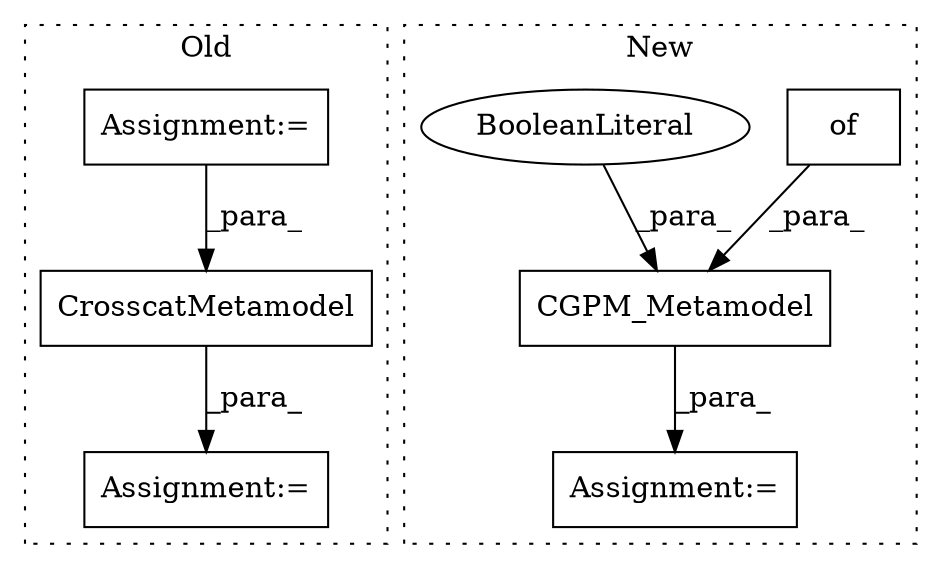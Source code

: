 digraph G {
subgraph cluster0 {
1 [label="CrosscatMetamodel" a="32" s="717,737" l="18,1" shape="box"];
5 [label="Assignment:=" a="7" s="716" l="1" shape="box"];
6 [label="Assignment:=" a="7" s="663" l="1" shape="box"];
label = "Old";
style="dotted";
}
subgraph cluster1 {
2 [label="CGPM_Metamodel" a="32" s="615,644" l="15,1" shape="box"];
3 [label="of" a="32" s="634" l="4" shape="box"];
4 [label="Assignment:=" a="7" s="614" l="1" shape="box"];
7 [label="BooleanLiteral" a="9" s="639" l="5" shape="ellipse"];
label = "New";
style="dotted";
}
1 -> 5 [label="_para_"];
2 -> 4 [label="_para_"];
3 -> 2 [label="_para_"];
6 -> 1 [label="_para_"];
7 -> 2 [label="_para_"];
}
